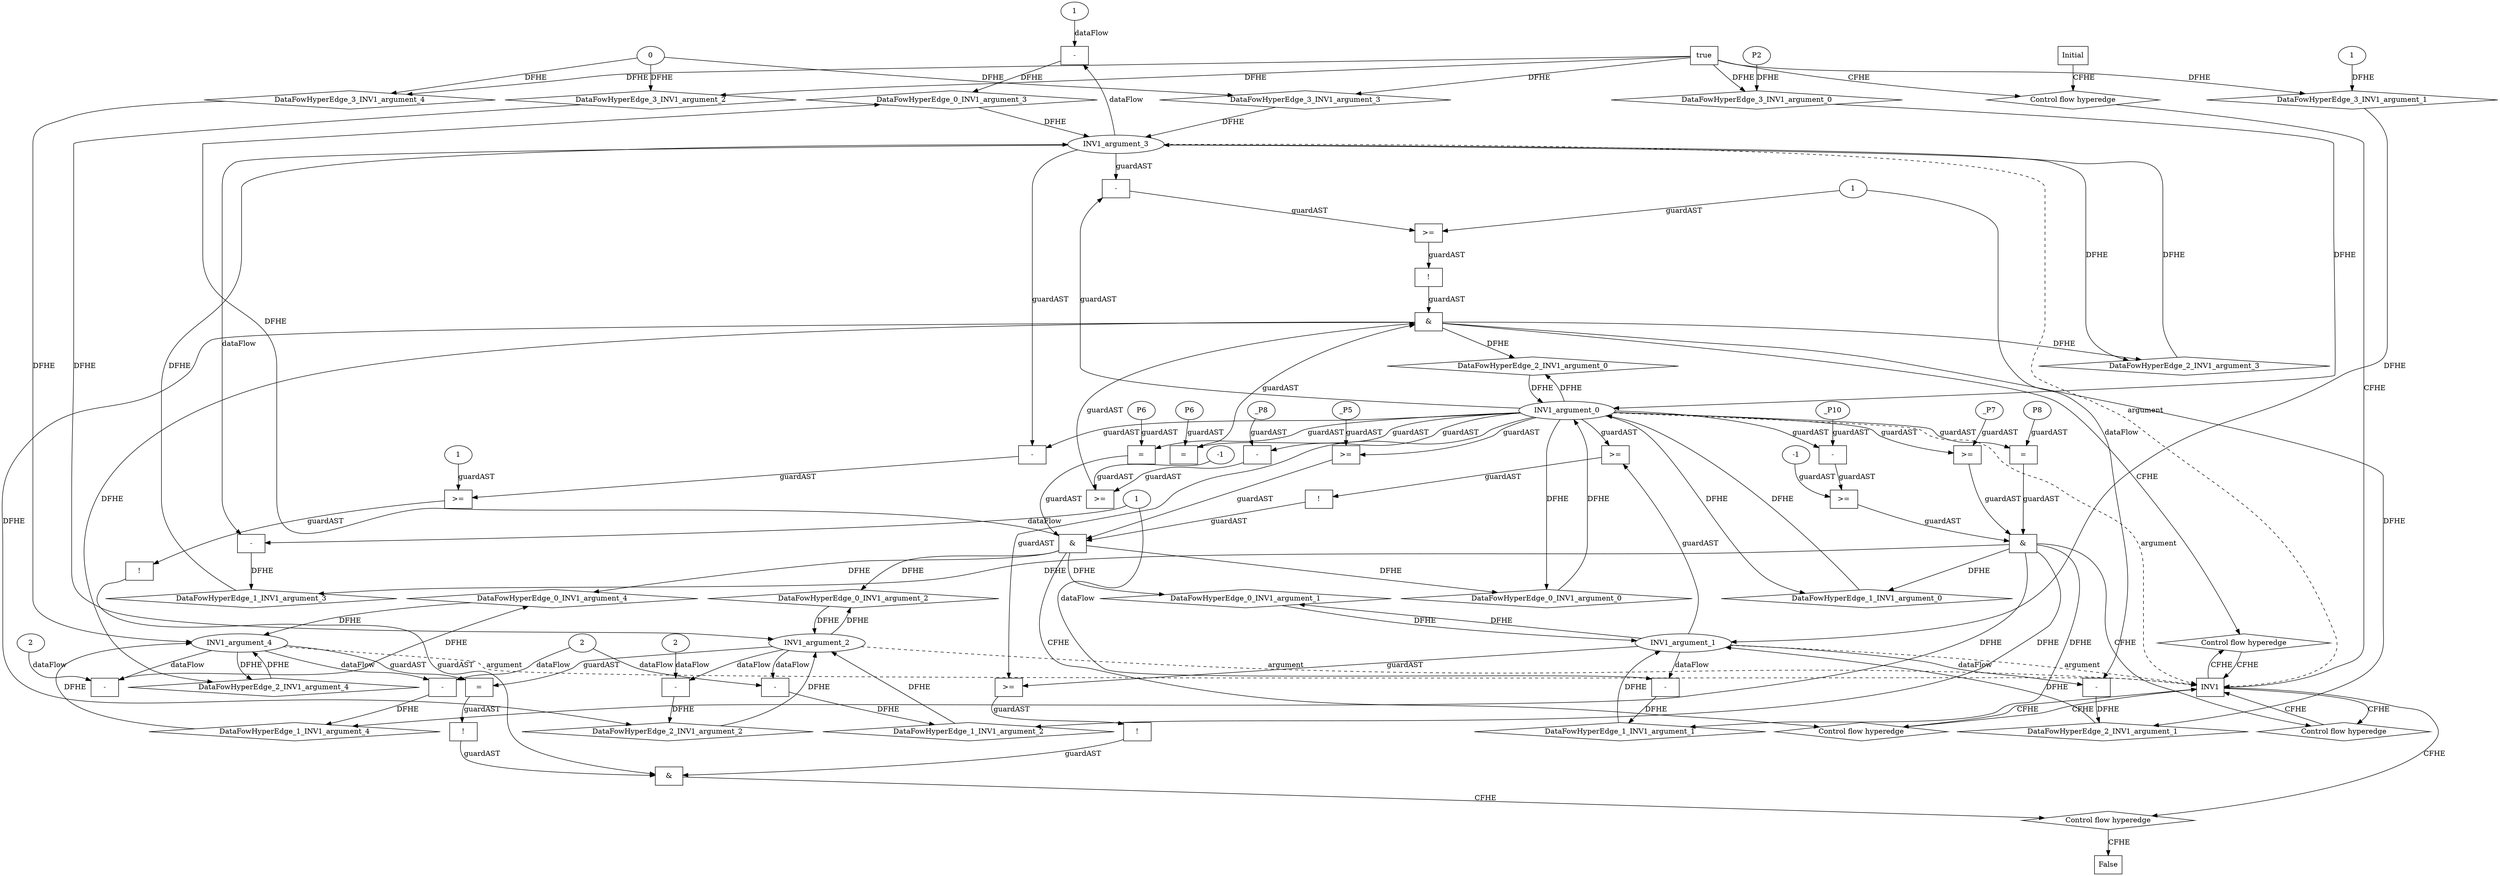 // Horn Graph
digraph {
	"xxxINV1___INV1_0xxxdataFlow_0_node_0" [label="-"  nodeName="xxxINV1___INV1_0xxxdataFlow_0_node_0" class=Operator GNNNodeID=5 shape=rect]
	"xxxINV1___INV1_0xxxdataFlow_0_node_2" [label="1"  nodeName="xxxINV1___INV1_0xxxdataFlow_0_node_2" class=IdealInt GNNNodeID=6]
		"INV1_argument_3" -> "xxxINV1___INV1_0xxxdataFlow_0_node_0" [ label="dataFlow"]
		"xxxINV1___INV1_0xxxdataFlow_0_node_2" -> "xxxINV1___INV1_0xxxdataFlow_0_node_0" [ label="dataFlow"]
	"xxxINV1___INV1_0xxxdataFlow1_node_0" [label="-"  nodeName="xxxINV1___INV1_0xxxdataFlow1_node_0" class=Operator GNNNodeID=7 shape=rect]
	"xxxINV1___INV1_0xxxdataFlow1_node_2" [label="2"  nodeName="xxxINV1___INV1_0xxxdataFlow1_node_2" class=IdealInt GNNNodeID=8]
		"INV1_argument_4" -> "xxxINV1___INV1_0xxxdataFlow1_node_0" [ label="dataFlow"]
		"xxxINV1___INV1_0xxxdataFlow1_node_2" -> "xxxINV1___INV1_0xxxdataFlow1_node_0" [ label="dataFlow"]
	"xxxINV1___INV1_0xxxguard_0_node_0" [label="!"  nodeName="xxxINV1___INV1_0xxxguard_0_node_0" class=Operator GNNNodeID=9 shape=rect]
	"xxxINV1___INV1_0xxxguard_0_node_1" [label=">="  nodeName="xxxINV1___INV1_0xxxguard_0_node_1" class=Operator GNNNodeID=10 shape=rect]
		"xxxINV1___INV1_0xxxguard_0_node_1" -> "xxxINV1___INV1_0xxxguard_0_node_0" [ label="guardAST"]
		"INV1_argument_0" -> "xxxINV1___INV1_0xxxguard_0_node_1" [ label="guardAST"]
		"INV1_argument_1" -> "xxxINV1___INV1_0xxxguard_0_node_1" [ label="guardAST"]
	"xxxINV1___INV1_0xxxguard1_node_0" [label=">="  nodeName="xxxINV1___INV1_0xxxguard1_node_0" class=Operator GNNNodeID=11 shape=rect]
	"xxxINV1___INV1_0xxxguard1_node_2" [label="_P5"  nodeName="xxxINV1___INV1_0xxxguard1_node_2" class=symbolicConstant GNNNodeID=12]
		"INV1_argument_0" -> "xxxINV1___INV1_0xxxguard1_node_0" [ label="guardAST"]
		"xxxINV1___INV1_0xxxguard1_node_2" -> "xxxINV1___INV1_0xxxguard1_node_0" [ label="guardAST"]
	"xxxINV1___INV1_0xxxguard2_node_0" [label="="  nodeName="xxxINV1___INV1_0xxxguard2_node_0" class=Operator GNNNodeID=13 shape=rect]
	"xxxINV1___INV1_0xxxguard2_node_1" [label="P6"  nodeName="xxxINV1___INV1_0xxxguard2_node_1" class=symbolicConstant GNNNodeID=14]
		"xxxINV1___INV1_0xxxguard2_node_1" -> "xxxINV1___INV1_0xxxguard2_node_0" [ label="guardAST"]
		"INV1_argument_0" -> "xxxINV1___INV1_0xxxguard2_node_0" [ label="guardAST"]
	"xxxINV1___INV1_1xxxdataFlow_0_node_0" [label="-"  nodeName="xxxINV1___INV1_1xxxdataFlow_0_node_0" class=Operator GNNNodeID=15 shape=rect]
	"xxxINV1___INV1_1xxxdataFlow_0_node_2" [label="1"  nodeName="xxxINV1___INV1_1xxxdataFlow_0_node_2" class=IdealInt GNNNodeID=16]
		"INV1_argument_1" -> "xxxINV1___INV1_1xxxdataFlow_0_node_0" [ label="dataFlow"]
		"xxxINV1___INV1_1xxxdataFlow_0_node_2" -> "xxxINV1___INV1_1xxxdataFlow_0_node_0" [ label="dataFlow"]
	"xxxINV1___INV1_1xxxdataFlow1_node_0" [label="-"  nodeName="xxxINV1___INV1_1xxxdataFlow1_node_0" class=Operator GNNNodeID=17 shape=rect]
		"INV1_argument_3" -> "xxxINV1___INV1_1xxxdataFlow1_node_0" [ label="dataFlow"]
		"xxxINV1___INV1_1xxxdataFlow_0_node_2" -> "xxxINV1___INV1_1xxxdataFlow1_node_0" [ label="dataFlow"]
	"xxxINV1___INV1_1xxxdataFlow2_node_0" [label="-"  nodeName="xxxINV1___INV1_1xxxdataFlow2_node_0" class=Operator GNNNodeID=18 shape=rect]
	"xxxINV1___INV1_1xxxdataFlow2_node_2" [label="2"  nodeName="xxxINV1___INV1_1xxxdataFlow2_node_2" class=IdealInt GNNNodeID=19]
		"INV1_argument_2" -> "xxxINV1___INV1_1xxxdataFlow2_node_0" [ label="dataFlow"]
		"xxxINV1___INV1_1xxxdataFlow2_node_2" -> "xxxINV1___INV1_1xxxdataFlow2_node_0" [ label="dataFlow"]
	"xxxINV1___INV1_1xxxdataFlow3_node_0" [label="-"  nodeName="xxxINV1___INV1_1xxxdataFlow3_node_0" class=Operator GNNNodeID=20 shape=rect]
		"INV1_argument_4" -> "xxxINV1___INV1_1xxxdataFlow3_node_0" [ label="dataFlow"]
		"xxxINV1___INV1_1xxxdataFlow2_node_2" -> "xxxINV1___INV1_1xxxdataFlow3_node_0" [ label="dataFlow"]
	"xxxINV1___INV1_1xxxguard_0_node_0" [label=">="  nodeName="xxxINV1___INV1_1xxxguard_0_node_0" class=Operator GNNNodeID=21 shape=rect]
	"xxxINV1___INV1_1xxxguard_0_node_1" [label="-"  nodeName="xxxINV1___INV1_1xxxguard_0_node_1" class=Operator GNNNodeID=22 shape=rect]
	"xxxINV1___INV1_1xxxguard_0_node_3" [label="_P10"  nodeName="xxxINV1___INV1_1xxxguard_0_node_3" class=symbolicConstant GNNNodeID=23]
	"xxxINV1___INV1_1xxxguard_0_node_4" [label="-1"  nodeName="xxxINV1___INV1_1xxxguard_0_node_4" class=IdealInt GNNNodeID=24]
		"xxxINV1___INV1_1xxxguard_0_node_1" -> "xxxINV1___INV1_1xxxguard_0_node_0" [ label="guardAST"]
		"xxxINV1___INV1_1xxxguard_0_node_4" -> "xxxINV1___INV1_1xxxguard_0_node_0" [ label="guardAST"]
		"INV1_argument_0" -> "xxxINV1___INV1_1xxxguard_0_node_1" [ label="guardAST"]
		"xxxINV1___INV1_1xxxguard_0_node_3" -> "xxxINV1___INV1_1xxxguard_0_node_1" [ label="guardAST"]
	"xxxINV1___INV1_1xxxguard1_node_0" [label=">="  nodeName="xxxINV1___INV1_1xxxguard1_node_0" class=Operator GNNNodeID=25 shape=rect]
	"xxxINV1___INV1_1xxxguard1_node_2" [label="_P7"  nodeName="xxxINV1___INV1_1xxxguard1_node_2" class=symbolicConstant GNNNodeID=26]
		"INV1_argument_0" -> "xxxINV1___INV1_1xxxguard1_node_0" [ label="guardAST"]
		"xxxINV1___INV1_1xxxguard1_node_2" -> "xxxINV1___INV1_1xxxguard1_node_0" [ label="guardAST"]
	"xxxINV1___INV1_1xxxguard2_node_0" [label="="  nodeName="xxxINV1___INV1_1xxxguard2_node_0" class=Operator GNNNodeID=27 shape=rect]
	"xxxINV1___INV1_1xxxguard2_node_1" [label="P8"  nodeName="xxxINV1___INV1_1xxxguard2_node_1" class=symbolicConstant GNNNodeID=28]
		"xxxINV1___INV1_1xxxguard2_node_1" -> "xxxINV1___INV1_1xxxguard2_node_0" [ label="guardAST"]
		"INV1_argument_0" -> "xxxINV1___INV1_1xxxguard2_node_0" [ label="guardAST"]
	"xxxINV1___INV1_2xxxdataFlow_0_node_0" [label="-"  nodeName="xxxINV1___INV1_2xxxdataFlow_0_node_0" class=Operator GNNNodeID=29 shape=rect]
	"xxxINV1___INV1_2xxxdataFlow_0_node_2" [label="1"  nodeName="xxxINV1___INV1_2xxxdataFlow_0_node_2" class=IdealInt GNNNodeID=30]
		"INV1_argument_1" -> "xxxINV1___INV1_2xxxdataFlow_0_node_0" [ label="dataFlow"]
		"xxxINV1___INV1_2xxxdataFlow_0_node_2" -> "xxxINV1___INV1_2xxxdataFlow_0_node_0" [ label="dataFlow"]
	"xxxINV1___INV1_2xxxdataFlow1_node_0" [label="-"  nodeName="xxxINV1___INV1_2xxxdataFlow1_node_0" class=Operator GNNNodeID=31 shape=rect]
	"xxxINV1___INV1_2xxxdataFlow1_node_2" [label="2"  nodeName="xxxINV1___INV1_2xxxdataFlow1_node_2" class=IdealInt GNNNodeID=32]
		"INV1_argument_2" -> "xxxINV1___INV1_2xxxdataFlow1_node_0" [ label="dataFlow"]
		"xxxINV1___INV1_2xxxdataFlow1_node_2" -> "xxxINV1___INV1_2xxxdataFlow1_node_0" [ label="dataFlow"]
	"xxxINV1___INV1_2xxxguard_0_node_0" [label="!"  nodeName="xxxINV1___INV1_2xxxguard_0_node_0" class=Operator GNNNodeID=33 shape=rect]
	"xxxINV1___INV1_2xxxguard_0_node_1" [label=">="  nodeName="xxxINV1___INV1_2xxxguard_0_node_1" class=Operator GNNNodeID=34 shape=rect]
	"xxxINV1___INV1_2xxxguard_0_node_2" [label="-"  nodeName="xxxINV1___INV1_2xxxguard_0_node_2" class=Operator GNNNodeID=35 shape=rect]
		"xxxINV1___INV1_2xxxguard_0_node_1" -> "xxxINV1___INV1_2xxxguard_0_node_0" [ label="guardAST"]
		"xxxINV1___INV1_2xxxguard_0_node_2" -> "xxxINV1___INV1_2xxxguard_0_node_1" [ label="guardAST"]
		"xxxINV1___INV1_2xxxdataFlow_0_node_2" -> "xxxINV1___INV1_2xxxguard_0_node_1" [ label="guardAST"]
		"INV1_argument_0" -> "xxxINV1___INV1_2xxxguard_0_node_2" [ label="guardAST"]
		"INV1_argument_3" -> "xxxINV1___INV1_2xxxguard_0_node_2" [ label="guardAST"]
	"xxxINV1___INV1_2xxxguard1_node_0" [label=">="  nodeName="xxxINV1___INV1_2xxxguard1_node_0" class=Operator GNNNodeID=36 shape=rect]
	"xxxINV1___INV1_2xxxguard1_node_1" [label="-"  nodeName="xxxINV1___INV1_2xxxguard1_node_1" class=Operator GNNNodeID=37 shape=rect]
	"xxxINV1___INV1_2xxxguard1_node_3" [label="_P8"  nodeName="xxxINV1___INV1_2xxxguard1_node_3" class=symbolicConstant GNNNodeID=38]
	"xxxINV1___INV1_2xxxguard1_node_4" [label="-1"  nodeName="xxxINV1___INV1_2xxxguard1_node_4" class=IdealInt GNNNodeID=39]
		"xxxINV1___INV1_2xxxguard1_node_1" -> "xxxINV1___INV1_2xxxguard1_node_0" [ label="guardAST"]
		"xxxINV1___INV1_2xxxguard1_node_4" -> "xxxINV1___INV1_2xxxguard1_node_0" [ label="guardAST"]
		"INV1_argument_0" -> "xxxINV1___INV1_2xxxguard1_node_1" [ label="guardAST"]
		"xxxINV1___INV1_2xxxguard1_node_3" -> "xxxINV1___INV1_2xxxguard1_node_1" [ label="guardAST"]
	"xxxINV1___INV1_2xxxguard2_node_0" [label="="  nodeName="xxxINV1___INV1_2xxxguard2_node_0" class=Operator GNNNodeID=40 shape=rect]
	"xxxINV1___INV1_2xxxguard2_node_1" [label="P6"  nodeName="xxxINV1___INV1_2xxxguard2_node_1" class=symbolicConstant GNNNodeID=41]
		"xxxINV1___INV1_2xxxguard2_node_1" -> "xxxINV1___INV1_2xxxguard2_node_0" [ label="guardAST"]
		"INV1_argument_0" -> "xxxINV1___INV1_2xxxguard2_node_0" [ label="guardAST"]
	"xxxINV1___Initial_3xxxdataFlow_0_node_0" [label="0"  nodeName="xxxINV1___Initial_3xxxdataFlow_0_node_0" class=IdealInt GNNNodeID=42]
	"xxxINV1___Initial_3xxxdataFlow1_node_0" [label="1"  nodeName="xxxINV1___Initial_3xxxdataFlow1_node_0" class=IdealInt GNNNodeID=43]
	"xxxINV1___Initial_3xxxdataFlow4_node_0" [label="P2"  nodeName="xxxINV1___Initial_3xxxdataFlow4_node_0" class=symbolicConstant GNNNodeID=44]
	"xxxFALSE___INV1_4xxxguard_0_node_0" [label="!"  nodeName="xxxFALSE___INV1_4xxxguard_0_node_0" class=Operator GNNNodeID=45 shape=rect]
	"xxxFALSE___INV1_4xxxguard_0_node_1" [label="="  nodeName="xxxFALSE___INV1_4xxxguard_0_node_1" class=Operator GNNNodeID=46 shape=rect]
		"xxxFALSE___INV1_4xxxguard_0_node_1" -> "xxxFALSE___INV1_4xxxguard_0_node_0" [ label="guardAST"]
		"INV1_argument_2" -> "xxxFALSE___INV1_4xxxguard_0_node_1" [ label="guardAST"]
		"INV1_argument_4" -> "xxxFALSE___INV1_4xxxguard_0_node_1" [ label="guardAST"]
	"xxxFALSE___INV1_4xxxguard1_node_0" [label="!"  nodeName="xxxFALSE___INV1_4xxxguard1_node_0" class=Operator GNNNodeID=47 shape=rect]
	"xxxFALSE___INV1_4xxxguard1_node_1" [label=">="  nodeName="xxxFALSE___INV1_4xxxguard1_node_1" class=Operator GNNNodeID=48 shape=rect]
	"xxxFALSE___INV1_4xxxguard1_node_2" [label="-"  nodeName="xxxFALSE___INV1_4xxxguard1_node_2" class=Operator GNNNodeID=49 shape=rect]
	"xxxFALSE___INV1_4xxxguard1_node_5" [label="1"  nodeName="xxxFALSE___INV1_4xxxguard1_node_5" class=IdealInt GNNNodeID=50]
		"xxxFALSE___INV1_4xxxguard1_node_1" -> "xxxFALSE___INV1_4xxxguard1_node_0" [ label="guardAST"]
		"xxxFALSE___INV1_4xxxguard1_node_2" -> "xxxFALSE___INV1_4xxxguard1_node_1" [ label="guardAST"]
		"xxxFALSE___INV1_4xxxguard1_node_5" -> "xxxFALSE___INV1_4xxxguard1_node_1" [ label="guardAST"]
		"INV1_argument_0" -> "xxxFALSE___INV1_4xxxguard1_node_2" [ label="guardAST"]
		"INV1_argument_3" -> "xxxFALSE___INV1_4xxxguard1_node_2" [ label="guardAST"]
	"xxxFALSE___INV1_4xxxguard2_node_0" [label="!"  nodeName="xxxFALSE___INV1_4xxxguard2_node_0" class=Operator GNNNodeID=51 shape=rect]
	"xxxFALSE___INV1_4xxxguard2_node_1" [label=">="  nodeName="xxxFALSE___INV1_4xxxguard2_node_1" class=Operator GNNNodeID=52 shape=rect]
		"xxxFALSE___INV1_4xxxguard2_node_1" -> "xxxFALSE___INV1_4xxxguard2_node_0" [ label="guardAST"]
		"INV1_argument_0" -> "xxxFALSE___INV1_4xxxguard2_node_1" [ label="guardAST"]
		"INV1_argument_1" -> "xxxFALSE___INV1_4xxxguard2_node_1" [ label="guardAST"]
	"INV1" [label="INV1"  nodeName="INV1" class=CONTROL GNNNodeID=53 shape="rect"]
	"FALSE" [label="False"  nodeName=False class=CONTROL GNNNodeID=54 shape="rect"]
	"Initial" [label="Initial"  nodeName=Initial class=CONTROL GNNNodeID=55 shape="rect"]
	"ControlFowHyperEdge_0" [label="Control flow hyperedge"  hyperEdgeNodeID=0 nodeName=ControlFowHyperEdge_0 class=controlFlowHyperEdge shape="diamond"]
		"INV1" -> ControlFowHyperEdge_0 [ label="CFHE"]
		"ControlFowHyperEdge_0" -> "INV1" [ label="CFHE"]
	"ControlFowHyperEdge_1" [label="Control flow hyperedge"  hyperEdgeNodeID=1 nodeName=ControlFowHyperEdge_1 class=controlFlowHyperEdge shape="diamond"]
		"INV1" -> ControlFowHyperEdge_1 [ label="CFHE"]
		"ControlFowHyperEdge_1" -> "INV1" [ label="CFHE"]
	"ControlFowHyperEdge_2" [label="Control flow hyperedge"  hyperEdgeNodeID=2 nodeName=ControlFowHyperEdge_2 class=controlFlowHyperEdge shape="diamond"]
		"INV1" -> ControlFowHyperEdge_2 [ label="CFHE"]
		"ControlFowHyperEdge_2" -> "INV1" [ label="CFHE"]
	"ControlFowHyperEdge_3" [label="Control flow hyperedge"  hyperEdgeNodeID=3 nodeName=ControlFowHyperEdge_3 class=controlFlowHyperEdge shape="diamond"]
		"Initial" -> ControlFowHyperEdge_3 [ label="CFHE"]
		"ControlFowHyperEdge_3" -> "INV1" [ label="CFHE"]
	"ControlFowHyperEdge_4" [label="Control flow hyperedge"  hyperEdgeNodeID=4 nodeName=ControlFowHyperEdge_4 class=controlFlowHyperEdge shape="diamond"]
		"INV1" -> ControlFowHyperEdge_4 [ label="CFHE"]
		"ControlFowHyperEdge_4" -> "FALSE" [ label="CFHE"]
	"INV1_argument_0" [label="INV1_argument_0"  nodeName=argument0 class=argument shape=oval GNNNodeID=56 head="INV1"]
		"INV1_argument_0" -> "INV1" [ label="argument" style=dashed]
	"INV1_argument_1" [label="INV1_argument_1"  nodeName=argument1 class=argument shape=oval GNNNodeID=56 head="INV1"]
		"INV1_argument_1" -> "INV1" [ label="argument" style=dashed]
	"INV1_argument_2" [label="INV1_argument_2"  nodeName=argument2 class=argument shape=oval GNNNodeID=56 head="INV1"]
		"INV1_argument_2" -> "INV1" [ label="argument" style=dashed]
	"INV1_argument_3" [label="INV1_argument_3"  nodeName=argument3 class=argument shape=oval GNNNodeID=56 head="INV1"]
		"INV1_argument_3" -> "INV1" [ label="argument" style=dashed]
	"INV1_argument_4" [label="INV1_argument_4"  nodeName=argument4 class=argument shape=oval GNNNodeID=56 head="INV1"]
		"INV1_argument_4" -> "INV1" [ label="argument" style=dashed]
	"xxxINV1___INV1_0xxx_and" [label="&"  andName="xxxINV1___INV1_0xxx_and" class=Operator shape=rect]
		"xxxINV1___INV1_0xxxguard_0_node_0" -> "xxxINV1___INV1_0xxx_and" [ label="guardAST"]
		"xxxINV1___INV1_0xxxguard1_node_0" -> "xxxINV1___INV1_0xxx_and" [ label="guardAST"]
		"xxxINV1___INV1_0xxxguard2_node_0" -> "xxxINV1___INV1_0xxx_and" [ label="guardAST"]
		"xxxINV1___INV1_0xxx_and" -> "ControlFowHyperEdge_0" [ label="CFHE"]
	"xxxINV1___INV1_1xxx_and" [label="&"  andName="xxxINV1___INV1_1xxx_and" class=Operator shape=rect]
		"xxxINV1___INV1_1xxxguard_0_node_0" -> "xxxINV1___INV1_1xxx_and" [ label="guardAST"]
		"xxxINV1___INV1_1xxxguard1_node_0" -> "xxxINV1___INV1_1xxx_and" [ label="guardAST"]
		"xxxINV1___INV1_1xxxguard2_node_0" -> "xxxINV1___INV1_1xxx_and" [ label="guardAST"]
		"xxxINV1___INV1_1xxx_and" -> "ControlFowHyperEdge_1" [ label="CFHE"]
	"xxxINV1___INV1_2xxx_and" [label="&"  andName="xxxINV1___INV1_2xxx_and" class=Operator shape=rect]
		"xxxINV1___INV1_2xxxguard_0_node_0" -> "xxxINV1___INV1_2xxx_and" [ label="guardAST"]
		"xxxINV1___INV1_2xxxguard1_node_0" -> "xxxINV1___INV1_2xxx_and" [ label="guardAST"]
		"xxxINV1___INV1_2xxxguard2_node_0" -> "xxxINV1___INV1_2xxx_and" [ label="guardAST"]
		"xxxINV1___INV1_2xxx_and" -> "ControlFowHyperEdge_2" [ label="CFHE"]
	"true_3" [label="true"  nodeName="true_3" class=true shape=rect]
		"true_3" -> "ControlFowHyperEdge_3" [ label="CFHE"]
	"xxxFALSE___INV1_4xxx_and" [label="&"  andName="xxxFALSE___INV1_4xxx_and" class=Operator shape=rect]
		"xxxFALSE___INV1_4xxxguard_0_node_0" -> "xxxFALSE___INV1_4xxx_and" [ label="guardAST"]
		"xxxFALSE___INV1_4xxxguard1_node_0" -> "xxxFALSE___INV1_4xxx_and" [ label="guardAST"]
		"xxxFALSE___INV1_4xxxguard2_node_0" -> "xxxFALSE___INV1_4xxx_and" [ label="guardAST"]
		"xxxFALSE___INV1_4xxx_and" -> "ControlFowHyperEdge_4" [ label="CFHE"]
		"INV1_argument_0" -> "DataFowHyperEdge_0_INV1_argument_0" [ label="DFHE"]
	"DataFowHyperEdge_0_INV1_argument_0" [label="DataFowHyperEdge_0_INV1_argument_0"  nodeName="DataFowHyperEdge_0_INV1_argument_0" class=DataFlowHyperedge shape=diamond]
		"DataFowHyperEdge_0_INV1_argument_0" -> "INV1_argument_0" [ label="DFHE"]
		"xxxINV1___INV1_0xxx_and" -> "DataFowHyperEdge_0_INV1_argument_0" [ label="DFHE"]
		"INV1_argument_1" -> "DataFowHyperEdge_0_INV1_argument_1" [ label="DFHE"]
	"DataFowHyperEdge_0_INV1_argument_1" [label="DataFowHyperEdge_0_INV1_argument_1"  nodeName="DataFowHyperEdge_0_INV1_argument_1" class=DataFlowHyperedge shape=diamond]
		"DataFowHyperEdge_0_INV1_argument_1" -> "INV1_argument_1" [ label="DFHE"]
		"xxxINV1___INV1_0xxx_and" -> "DataFowHyperEdge_0_INV1_argument_1" [ label="DFHE"]
		"INV1_argument_2" -> "DataFowHyperEdge_0_INV1_argument_2" [ label="DFHE"]
	"DataFowHyperEdge_0_INV1_argument_2" [label="DataFowHyperEdge_0_INV1_argument_2"  nodeName="DataFowHyperEdge_0_INV1_argument_2" class=DataFlowHyperedge shape=diamond]
		"DataFowHyperEdge_0_INV1_argument_2" -> "INV1_argument_2" [ label="DFHE"]
		"xxxINV1___INV1_0xxx_and" -> "DataFowHyperEdge_0_INV1_argument_2" [ label="DFHE"]
		"INV1_argument_0" -> "DataFowHyperEdge_1_INV1_argument_0" [ label="DFHE"]
	"DataFowHyperEdge_1_INV1_argument_0" [label="DataFowHyperEdge_1_INV1_argument_0"  nodeName="DataFowHyperEdge_1_INV1_argument_0" class=DataFlowHyperedge shape=diamond]
		"DataFowHyperEdge_1_INV1_argument_0" -> "INV1_argument_0" [ label="DFHE"]
		"xxxINV1___INV1_1xxx_and" -> "DataFowHyperEdge_1_INV1_argument_0" [ label="DFHE"]
		"INV1_argument_0" -> "DataFowHyperEdge_2_INV1_argument_0" [ label="DFHE"]
	"DataFowHyperEdge_2_INV1_argument_0" [label="DataFowHyperEdge_2_INV1_argument_0"  nodeName="DataFowHyperEdge_2_INV1_argument_0" class=DataFlowHyperedge shape=diamond]
		"DataFowHyperEdge_2_INV1_argument_0" -> "INV1_argument_0" [ label="DFHE"]
		"xxxINV1___INV1_2xxx_and" -> "DataFowHyperEdge_2_INV1_argument_0" [ label="DFHE"]
		"INV1_argument_3" -> "DataFowHyperEdge_2_INV1_argument_3" [ label="DFHE"]
	"DataFowHyperEdge_2_INV1_argument_3" [label="DataFowHyperEdge_2_INV1_argument_3"  nodeName="DataFowHyperEdge_2_INV1_argument_3" class=DataFlowHyperedge shape=diamond]
		"DataFowHyperEdge_2_INV1_argument_3" -> "INV1_argument_3" [ label="DFHE"]
		"xxxINV1___INV1_2xxx_and" -> "DataFowHyperEdge_2_INV1_argument_3" [ label="DFHE"]
		"INV1_argument_4" -> "DataFowHyperEdge_2_INV1_argument_4" [ label="DFHE"]
	"DataFowHyperEdge_2_INV1_argument_4" [label="DataFowHyperEdge_2_INV1_argument_4"  nodeName="DataFowHyperEdge_2_INV1_argument_4" class=DataFlowHyperedge shape=diamond]
		"DataFowHyperEdge_2_INV1_argument_4" -> "INV1_argument_4" [ label="DFHE"]
		"xxxINV1___INV1_2xxx_and" -> "DataFowHyperEdge_2_INV1_argument_4" [ label="DFHE"]
	"DataFowHyperEdge_0_INV1_argument_3" [label="DataFowHyperEdge_0_INV1_argument_3"  nodeName="DataFowHyperEdge_0_INV1_argument_3" class=DataFlowHyperedge shape=diamond]
		"DataFowHyperEdge_0_INV1_argument_3" -> "INV1_argument_3" [ label="DFHE"]
		"xxxINV1___INV1_0xxx_and" -> "DataFowHyperEdge_0_INV1_argument_3" [ label="DFHE"]
		"xxxINV1___INV1_0xxxdataFlow_0_node_0" -> "DataFowHyperEdge_0_INV1_argument_3" [ label="DFHE"]
	"DataFowHyperEdge_0_INV1_argument_4" [label="DataFowHyperEdge_0_INV1_argument_4"  nodeName="DataFowHyperEdge_0_INV1_argument_4" class=DataFlowHyperedge shape=diamond]
		"DataFowHyperEdge_0_INV1_argument_4" -> "INV1_argument_4" [ label="DFHE"]
		"xxxINV1___INV1_0xxx_and" -> "DataFowHyperEdge_0_INV1_argument_4" [ label="DFHE"]
		"xxxINV1___INV1_0xxxdataFlow1_node_0" -> "DataFowHyperEdge_0_INV1_argument_4" [ label="DFHE"]
	"DataFowHyperEdge_1_INV1_argument_1" [label="DataFowHyperEdge_1_INV1_argument_1"  nodeName="DataFowHyperEdge_1_INV1_argument_1" class=DataFlowHyperedge shape=diamond]
		"DataFowHyperEdge_1_INV1_argument_1" -> "INV1_argument_1" [ label="DFHE"]
		"xxxINV1___INV1_1xxx_and" -> "DataFowHyperEdge_1_INV1_argument_1" [ label="DFHE"]
		"xxxINV1___INV1_1xxxdataFlow_0_node_0" -> "DataFowHyperEdge_1_INV1_argument_1" [ label="DFHE"]
	"DataFowHyperEdge_1_INV1_argument_2" [label="DataFowHyperEdge_1_INV1_argument_2"  nodeName="DataFowHyperEdge_1_INV1_argument_2" class=DataFlowHyperedge shape=diamond]
		"DataFowHyperEdge_1_INV1_argument_2" -> "INV1_argument_2" [ label="DFHE"]
		"xxxINV1___INV1_1xxx_and" -> "DataFowHyperEdge_1_INV1_argument_2" [ label="DFHE"]
		"xxxINV1___INV1_1xxxdataFlow2_node_0" -> "DataFowHyperEdge_1_INV1_argument_2" [ label="DFHE"]
	"DataFowHyperEdge_1_INV1_argument_3" [label="DataFowHyperEdge_1_INV1_argument_3"  nodeName="DataFowHyperEdge_1_INV1_argument_3" class=DataFlowHyperedge shape=diamond]
		"DataFowHyperEdge_1_INV1_argument_3" -> "INV1_argument_3" [ label="DFHE"]
		"xxxINV1___INV1_1xxx_and" -> "DataFowHyperEdge_1_INV1_argument_3" [ label="DFHE"]
		"xxxINV1___INV1_1xxxdataFlow1_node_0" -> "DataFowHyperEdge_1_INV1_argument_3" [ label="DFHE"]
	"DataFowHyperEdge_1_INV1_argument_4" [label="DataFowHyperEdge_1_INV1_argument_4"  nodeName="DataFowHyperEdge_1_INV1_argument_4" class=DataFlowHyperedge shape=diamond]
		"DataFowHyperEdge_1_INV1_argument_4" -> "INV1_argument_4" [ label="DFHE"]
		"xxxINV1___INV1_1xxx_and" -> "DataFowHyperEdge_1_INV1_argument_4" [ label="DFHE"]
		"xxxINV1___INV1_1xxxdataFlow3_node_0" -> "DataFowHyperEdge_1_INV1_argument_4" [ label="DFHE"]
	"DataFowHyperEdge_2_INV1_argument_1" [label="DataFowHyperEdge_2_INV1_argument_1"  nodeName="DataFowHyperEdge_2_INV1_argument_1" class=DataFlowHyperedge shape=diamond]
		"DataFowHyperEdge_2_INV1_argument_1" -> "INV1_argument_1" [ label="DFHE"]
		"xxxINV1___INV1_2xxx_and" -> "DataFowHyperEdge_2_INV1_argument_1" [ label="DFHE"]
		"xxxINV1___INV1_2xxxdataFlow_0_node_0" -> "DataFowHyperEdge_2_INV1_argument_1" [ label="DFHE"]
	"DataFowHyperEdge_2_INV1_argument_2" [label="DataFowHyperEdge_2_INV1_argument_2"  nodeName="DataFowHyperEdge_2_INV1_argument_2" class=DataFlowHyperedge shape=diamond]
		"DataFowHyperEdge_2_INV1_argument_2" -> "INV1_argument_2" [ label="DFHE"]
		"xxxINV1___INV1_2xxx_and" -> "DataFowHyperEdge_2_INV1_argument_2" [ label="DFHE"]
		"xxxINV1___INV1_2xxxdataFlow1_node_0" -> "DataFowHyperEdge_2_INV1_argument_2" [ label="DFHE"]
	"DataFowHyperEdge_3_INV1_argument_0" [label="DataFowHyperEdge_3_INV1_argument_0"  nodeName="DataFowHyperEdge_3_INV1_argument_0" class=DataFlowHyperedge shape=diamond]
		"DataFowHyperEdge_3_INV1_argument_0" -> "INV1_argument_0" [ label="DFHE"]
		"true_3" -> "DataFowHyperEdge_3_INV1_argument_0" [ label="DFHE"]
		"xxxINV1___Initial_3xxxdataFlow4_node_0" -> "DataFowHyperEdge_3_INV1_argument_0" [ label="DFHE"]
	"DataFowHyperEdge_3_INV1_argument_1" [label="DataFowHyperEdge_3_INV1_argument_1"  nodeName="DataFowHyperEdge_3_INV1_argument_1" class=DataFlowHyperedge shape=diamond]
		"DataFowHyperEdge_3_INV1_argument_1" -> "INV1_argument_1" [ label="DFHE"]
		"true_3" -> "DataFowHyperEdge_3_INV1_argument_1" [ label="DFHE"]
		"xxxINV1___Initial_3xxxdataFlow1_node_0" -> "DataFowHyperEdge_3_INV1_argument_1" [ label="DFHE"]
	"DataFowHyperEdge_3_INV1_argument_2" [label="DataFowHyperEdge_3_INV1_argument_2"  nodeName="DataFowHyperEdge_3_INV1_argument_2" class=DataFlowHyperedge shape=diamond]
		"DataFowHyperEdge_3_INV1_argument_2" -> "INV1_argument_2" [ label="DFHE"]
		"true_3" -> "DataFowHyperEdge_3_INV1_argument_2" [ label="DFHE"]
		"xxxINV1___Initial_3xxxdataFlow_0_node_0" -> "DataFowHyperEdge_3_INV1_argument_2" [ label="DFHE"]
	"DataFowHyperEdge_3_INV1_argument_3" [label="DataFowHyperEdge_3_INV1_argument_3"  nodeName="DataFowHyperEdge_3_INV1_argument_3" class=DataFlowHyperedge shape=diamond]
		"DataFowHyperEdge_3_INV1_argument_3" -> "INV1_argument_3" [ label="DFHE"]
		"true_3" -> "DataFowHyperEdge_3_INV1_argument_3" [ label="DFHE"]
		"xxxINV1___Initial_3xxxdataFlow_0_node_0" -> "DataFowHyperEdge_3_INV1_argument_3" [ label="DFHE"]
	"DataFowHyperEdge_3_INV1_argument_4" [label="DataFowHyperEdge_3_INV1_argument_4"  nodeName="DataFowHyperEdge_3_INV1_argument_4" class=DataFlowHyperedge shape=diamond]
		"DataFowHyperEdge_3_INV1_argument_4" -> "INV1_argument_4" [ label="DFHE"]
		"true_3" -> "DataFowHyperEdge_3_INV1_argument_4" [ label="DFHE"]
		"xxxINV1___Initial_3xxxdataFlow_0_node_0" -> "DataFowHyperEdge_3_INV1_argument_4" [ label="DFHE"]
}
